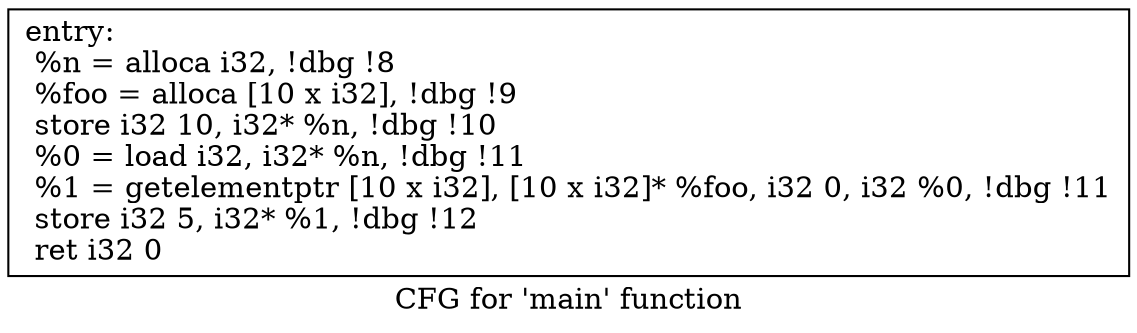 digraph "CFG for 'main' function" {
	label="CFG for 'main' function";

	Node0x55fcc3226a60 [shape=record,label="{entry:\l  %n = alloca i32, !dbg !8\l  %foo = alloca [10 x i32], !dbg !9\l  store i32 10, i32* %n, !dbg !10\l  %0 = load i32, i32* %n, !dbg !11\l  %1 = getelementptr [10 x i32], [10 x i32]* %foo, i32 0, i32 %0, !dbg !11\l  store i32 5, i32* %1, !dbg !12\l  ret i32 0\l}"];
}
